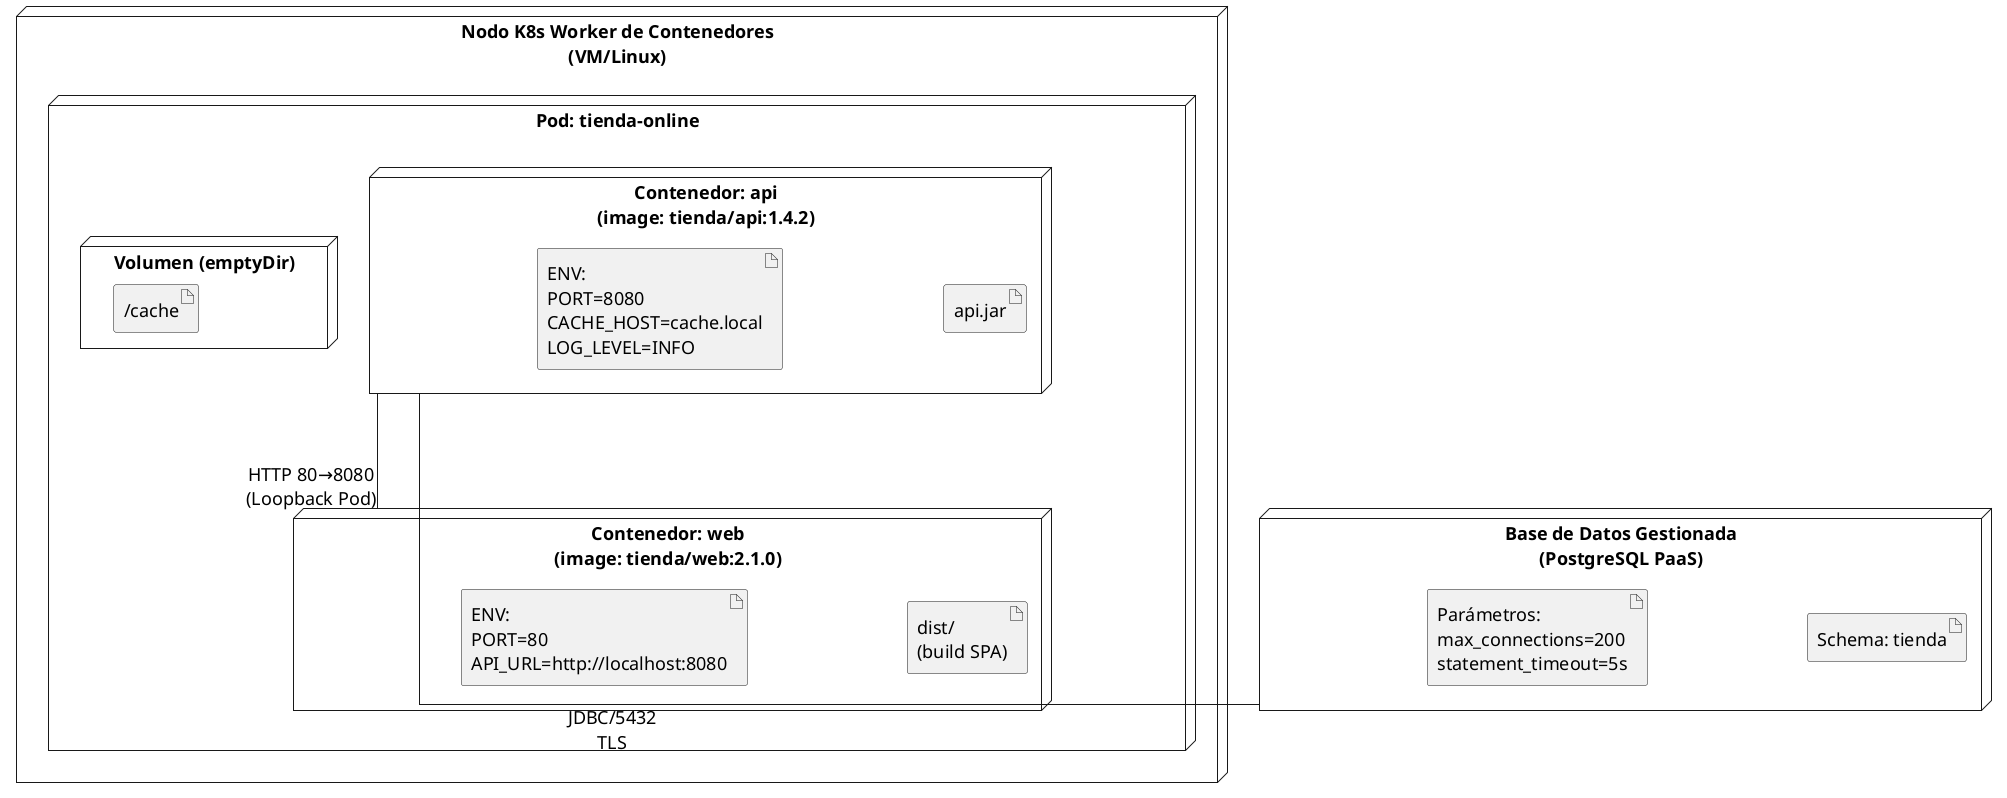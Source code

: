 @startuml
top to bottom direction
skinparam linetype ortho
skinparam nodesep 160
skinparam ranksep 220
skinparam defaultFontSize 18
hide stereotype

' —— Nodo de cómputo (único worker) ——
node "Nodo K8s Worker de Contenedores\n(VM/Linux)" as Worker {

  ' Pod/Grupo lógico de contenedores
  node "Pod: tienda-online" as Pod {

    ' Contenedor 1: API
    node "Contenedor: api\n(image: tienda/api:1.4.2)" as C_API {
      artifact "api.jar" as A_API
      artifact "ENV:\nPORT=8080\nCACHE_HOST=cache.local\nLOG_LEVEL=INFO" as A_API_ENV
    }

    ' Contenedor 2: Web (SPA)
    node "Contenedor: web\n(image: tienda/web:2.1.0)" as C_WEB {
      artifact "dist/\n(build SPA)" as A_WEB
      artifact "ENV:\nPORT=80\nAPI_URL=http://localhost:8080" as A_WEB_ENV
    }

    ' Volumen compartido (config/cache local)
    node "Volumen (emptyDir)" as VOL {
      artifact "/cache" as A_VOL
    }
  }
}

' —— Nodo externo: Base de datos gestionada ——
node "Base de Datos Gestionada\n(PostgreSQL PaaS)" as DBaaS {
  artifact "Schema: tienda" as A_DB
  artifact "Parámetros:\nmax_connections=200\nstatement_timeout=5s" as A_DB_CFG
}

' —— Conexiones visibles ——
C_WEB -- C_API : HTTP 80→8080\n(Loopback Pod)
C_API -- DBaaS : JDBC/5432\nTLS

' —— Conexiones internas (no dibujadas) para forzar aire ——
C_API -[hidden]- C_WEB
Pod   -[hidden]- DBaaS
@enduml
